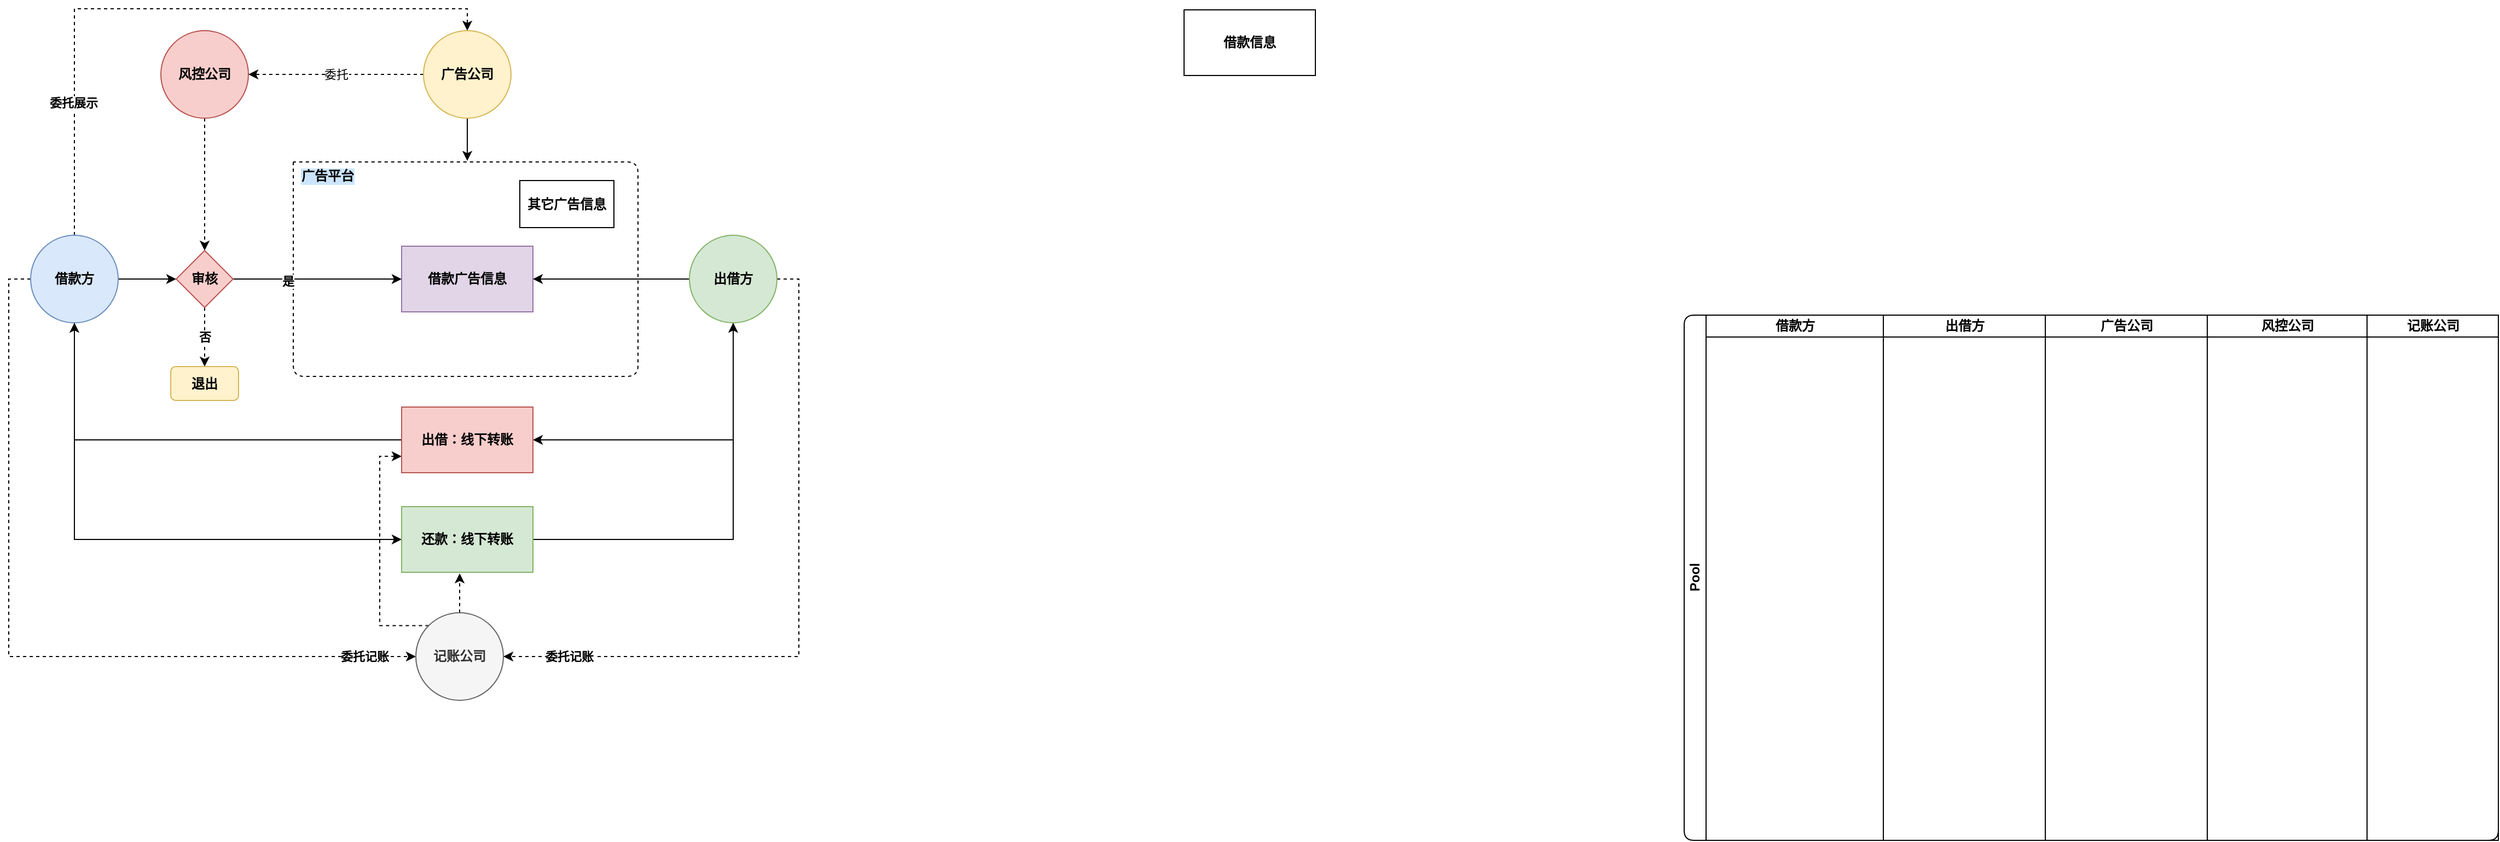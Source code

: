 <mxfile version="13.0.1" type="github">
  <diagram id="ckfXY8xdF6HMiDo0OfL2" name="Page-1">
    <mxGraphModel dx="1822" dy="362" grid="0" gridSize="10" guides="1" tooltips="1" connect="1" arrows="1" fold="1" page="0" pageScale="1" pageWidth="827" pageHeight="1169" math="0" shadow="0">
      <root>
        <mxCell id="0" />
        <mxCell id="1" parent="0" />
        <mxCell id="n2W3-XKyU9g3LvurngLY-2" value="借款广告信息" style="rounded=0;whiteSpace=wrap;html=1;fontStyle=1;fillColor=#e1d5e7;strokeColor=#9673a6;" vertex="1" parent="1">
          <mxGeometry x="174" y="770" width="120" height="60" as="geometry" />
        </mxCell>
        <mxCell id="n2W3-XKyU9g3LvurngLY-44" style="edgeStyle=orthogonalEdgeStyle;rounded=0;orthogonalLoop=1;jettySize=auto;html=1;exitX=0.5;exitY=1;exitDx=0;exitDy=0;entryX=0;entryY=0.5;entryDx=0;entryDy=0;" edge="1" parent="1" source="n2W3-XKyU9g3LvurngLY-4" target="n2W3-XKyU9g3LvurngLY-43">
          <mxGeometry relative="1" as="geometry" />
        </mxCell>
        <mxCell id="n2W3-XKyU9g3LvurngLY-47" style="edgeStyle=orthogonalEdgeStyle;rounded=0;orthogonalLoop=1;jettySize=auto;html=1;exitX=0;exitY=0.5;exitDx=0;exitDy=0;entryX=0;entryY=0.5;entryDx=0;entryDy=0;dashed=1;" edge="1" parent="1" source="n2W3-XKyU9g3LvurngLY-4" target="n2W3-XKyU9g3LvurngLY-7">
          <mxGeometry relative="1" as="geometry" />
        </mxCell>
        <mxCell id="n2W3-XKyU9g3LvurngLY-48" value="委托记账" style="edgeLabel;html=1;align=center;verticalAlign=middle;resizable=0;points=[];fontStyle=1" vertex="1" connectable="0" parent="n2W3-XKyU9g3LvurngLY-47">
          <mxGeometry x="0.278" y="2" relative="1" as="geometry">
            <mxPoint x="219" y="2" as="offset" />
          </mxGeometry>
        </mxCell>
        <mxCell id="n2W3-XKyU9g3LvurngLY-52" style="edgeStyle=orthogonalEdgeStyle;rounded=0;orthogonalLoop=1;jettySize=auto;html=1;exitX=1;exitY=0.5;exitDx=0;exitDy=0;" edge="1" parent="1" source="n2W3-XKyU9g3LvurngLY-4" target="n2W3-XKyU9g3LvurngLY-17">
          <mxGeometry relative="1" as="geometry" />
        </mxCell>
        <mxCell id="n2W3-XKyU9g3LvurngLY-53" style="edgeStyle=orthogonalEdgeStyle;rounded=0;orthogonalLoop=1;jettySize=auto;html=1;exitX=0.5;exitY=0;exitDx=0;exitDy=0;entryX=0.5;entryY=0;entryDx=0;entryDy=0;dashed=1;" edge="1" parent="1" source="n2W3-XKyU9g3LvurngLY-4" target="n2W3-XKyU9g3LvurngLY-10">
          <mxGeometry relative="1" as="geometry" />
        </mxCell>
        <mxCell id="n2W3-XKyU9g3LvurngLY-54" value="委托展示" style="edgeLabel;html=1;align=center;verticalAlign=middle;resizable=0;points=[];fontStyle=1" vertex="1" connectable="0" parent="n2W3-XKyU9g3LvurngLY-53">
          <mxGeometry x="-0.587" y="1" relative="1" as="geometry">
            <mxPoint as="offset" />
          </mxGeometry>
        </mxCell>
        <mxCell id="n2W3-XKyU9g3LvurngLY-4" value="借款方" style="ellipse;whiteSpace=wrap;html=1;aspect=fixed;fillColor=#dae8fc;strokeColor=#6c8ebf;fontStyle=1" vertex="1" parent="1">
          <mxGeometry x="-165" y="760" width="80" height="80" as="geometry" />
        </mxCell>
        <mxCell id="n2W3-XKyU9g3LvurngLY-27" style="edgeStyle=orthogonalEdgeStyle;rounded=0;orthogonalLoop=1;jettySize=auto;html=1;exitX=0;exitY=0.5;exitDx=0;exitDy=0;entryX=1;entryY=0.5;entryDx=0;entryDy=0;" edge="1" parent="1" source="n2W3-XKyU9g3LvurngLY-5" target="n2W3-XKyU9g3LvurngLY-2">
          <mxGeometry relative="1" as="geometry" />
        </mxCell>
        <mxCell id="n2W3-XKyU9g3LvurngLY-41" style="edgeStyle=orthogonalEdgeStyle;rounded=0;orthogonalLoop=1;jettySize=auto;html=1;exitX=0.5;exitY=1;exitDx=0;exitDy=0;entryX=1;entryY=0.5;entryDx=0;entryDy=0;" edge="1" parent="1" source="n2W3-XKyU9g3LvurngLY-5" target="n2W3-XKyU9g3LvurngLY-30">
          <mxGeometry relative="1" as="geometry" />
        </mxCell>
        <mxCell id="n2W3-XKyU9g3LvurngLY-46" style="edgeStyle=orthogonalEdgeStyle;rounded=0;orthogonalLoop=1;jettySize=auto;html=1;exitX=1;exitY=0.5;exitDx=0;exitDy=0;entryX=1;entryY=0.5;entryDx=0;entryDy=0;dashed=1;" edge="1" parent="1" source="n2W3-XKyU9g3LvurngLY-5" target="n2W3-XKyU9g3LvurngLY-7">
          <mxGeometry relative="1" as="geometry" />
        </mxCell>
        <mxCell id="n2W3-XKyU9g3LvurngLY-49" value="委托记账" style="edgeLabel;html=1;align=center;verticalAlign=middle;resizable=0;points=[];fontStyle=1" vertex="1" connectable="0" parent="n2W3-XKyU9g3LvurngLY-46">
          <mxGeometry x="0.813" relative="1" as="geometry">
            <mxPoint as="offset" />
          </mxGeometry>
        </mxCell>
        <mxCell id="n2W3-XKyU9g3LvurngLY-5" value="出借方" style="ellipse;whiteSpace=wrap;html=1;aspect=fixed;fillColor=#d5e8d4;strokeColor=#82b366;fontStyle=1" vertex="1" parent="1">
          <mxGeometry x="437" y="760" width="80" height="80" as="geometry" />
        </mxCell>
        <mxCell id="n2W3-XKyU9g3LvurngLY-18" style="edgeStyle=orthogonalEdgeStyle;rounded=0;orthogonalLoop=1;jettySize=auto;html=1;exitX=0.5;exitY=1;exitDx=0;exitDy=0;entryX=0.5;entryY=0;entryDx=0;entryDy=0;dashed=1;" edge="1" parent="1" source="n2W3-XKyU9g3LvurngLY-6" target="n2W3-XKyU9g3LvurngLY-17">
          <mxGeometry relative="1" as="geometry" />
        </mxCell>
        <mxCell id="n2W3-XKyU9g3LvurngLY-6" value="风控公司" style="ellipse;whiteSpace=wrap;html=1;aspect=fixed;fillColor=#f8cecc;strokeColor=#b85450;fontStyle=1" vertex="1" parent="1">
          <mxGeometry x="-46" y="573" width="80" height="80" as="geometry" />
        </mxCell>
        <mxCell id="n2W3-XKyU9g3LvurngLY-50" style="edgeStyle=orthogonalEdgeStyle;rounded=0;orthogonalLoop=1;jettySize=auto;html=1;exitX=0.5;exitY=0;exitDx=0;exitDy=0;entryX=0.442;entryY=1.017;entryDx=0;entryDy=0;entryPerimeter=0;dashed=1;" edge="1" parent="1" source="n2W3-XKyU9g3LvurngLY-7" target="n2W3-XKyU9g3LvurngLY-43">
          <mxGeometry relative="1" as="geometry" />
        </mxCell>
        <mxCell id="n2W3-XKyU9g3LvurngLY-51" style="edgeStyle=orthogonalEdgeStyle;rounded=0;orthogonalLoop=1;jettySize=auto;html=1;exitX=0;exitY=0;exitDx=0;exitDy=0;entryX=0;entryY=0.75;entryDx=0;entryDy=0;dashed=1;" edge="1" parent="1" source="n2W3-XKyU9g3LvurngLY-7" target="n2W3-XKyU9g3LvurngLY-30">
          <mxGeometry relative="1" as="geometry">
            <Array as="points">
              <mxPoint x="154" y="1117" />
              <mxPoint x="154" y="962" />
            </Array>
          </mxGeometry>
        </mxCell>
        <mxCell id="n2W3-XKyU9g3LvurngLY-7" value="记账公司" style="ellipse;whiteSpace=wrap;html=1;aspect=fixed;fillColor=#f5f5f5;strokeColor=#666666;fontColor=#333333;fontStyle=1" vertex="1" parent="1">
          <mxGeometry x="187" y="1105" width="80" height="80" as="geometry" />
        </mxCell>
        <mxCell id="n2W3-XKyU9g3LvurngLY-8" value="借款信息" style="rounded=0;whiteSpace=wrap;html=1;fontStyle=1" vertex="1" parent="1">
          <mxGeometry x="889" y="554" width="120" height="60" as="geometry" />
        </mxCell>
        <mxCell id="n2W3-XKyU9g3LvurngLY-13" style="edgeStyle=orthogonalEdgeStyle;rounded=0;orthogonalLoop=1;jettySize=auto;html=1;exitX=0.5;exitY=1;exitDx=0;exitDy=0;" edge="1" parent="1" source="n2W3-XKyU9g3LvurngLY-10">
          <mxGeometry relative="1" as="geometry">
            <mxPoint x="234" y="692" as="targetPoint" />
          </mxGeometry>
        </mxCell>
        <mxCell id="n2W3-XKyU9g3LvurngLY-24" value="委托" style="edgeStyle=orthogonalEdgeStyle;rounded=0;orthogonalLoop=1;jettySize=auto;html=1;exitX=0;exitY=0.5;exitDx=0;exitDy=0;dashed=1;" edge="1" parent="1" source="n2W3-XKyU9g3LvurngLY-10" target="n2W3-XKyU9g3LvurngLY-6">
          <mxGeometry relative="1" as="geometry" />
        </mxCell>
        <mxCell id="n2W3-XKyU9g3LvurngLY-10" value="广告公司" style="ellipse;whiteSpace=wrap;html=1;aspect=fixed;fontStyle=1;fillColor=#fff2cc;strokeColor=#d6b656;" vertex="1" parent="1">
          <mxGeometry x="194" y="573" width="80" height="80" as="geometry" />
        </mxCell>
        <mxCell id="n2W3-XKyU9g3LvurngLY-11" value="" style="endArrow=none;dashed=1;html=1;" edge="1" parent="1">
          <mxGeometry width="50" height="50" relative="1" as="geometry">
            <mxPoint x="75" y="693" as="sourcePoint" />
            <mxPoint x="75" y="693" as="targetPoint" />
            <Array as="points">
              <mxPoint x="75" y="889" />
              <mxPoint x="390" y="889" />
              <mxPoint x="390" y="693" />
            </Array>
          </mxGeometry>
        </mxCell>
        <mxCell id="n2W3-XKyU9g3LvurngLY-20" style="edgeStyle=orthogonalEdgeStyle;rounded=0;orthogonalLoop=1;jettySize=auto;html=1;exitX=1;exitY=0.5;exitDx=0;exitDy=0;" edge="1" parent="1" source="n2W3-XKyU9g3LvurngLY-17" target="n2W3-XKyU9g3LvurngLY-2">
          <mxGeometry relative="1" as="geometry" />
        </mxCell>
        <mxCell id="n2W3-XKyU9g3LvurngLY-23" value="是" style="edgeLabel;html=1;align=center;verticalAlign=middle;resizable=0;points=[];fontStyle=1" vertex="1" connectable="0" parent="n2W3-XKyU9g3LvurngLY-20">
          <mxGeometry x="-0.358" y="-2" relative="1" as="geometry">
            <mxPoint as="offset" />
          </mxGeometry>
        </mxCell>
        <mxCell id="n2W3-XKyU9g3LvurngLY-26" value="否" style="edgeStyle=orthogonalEdgeStyle;rounded=0;orthogonalLoop=1;jettySize=auto;html=1;exitX=0.5;exitY=1;exitDx=0;exitDy=0;dashed=1;fontStyle=1" edge="1" parent="1" source="n2W3-XKyU9g3LvurngLY-17" target="n2W3-XKyU9g3LvurngLY-25">
          <mxGeometry relative="1" as="geometry">
            <Array as="points">
              <mxPoint x="-6" y="836" />
              <mxPoint x="-6" y="836" />
            </Array>
          </mxGeometry>
        </mxCell>
        <mxCell id="n2W3-XKyU9g3LvurngLY-17" value="审核" style="rhombus;whiteSpace=wrap;html=1;fontStyle=1;fillColor=#f8cecc;strokeColor=#b85450;" vertex="1" parent="1">
          <mxGeometry x="-32" y="774" width="52" height="52" as="geometry" />
        </mxCell>
        <mxCell id="n2W3-XKyU9g3LvurngLY-21" value="广告平台" style="text;html=1;strokeColor=none;fillColor=none;align=center;verticalAlign=middle;whiteSpace=wrap;rounded=1;fontStyle=1;labelBackgroundColor=#CCE5FF;shadow=1;glass=0;strokeWidth=1;" vertex="1" parent="1">
          <mxGeometry x="77" y="696" width="59" height="20" as="geometry" />
        </mxCell>
        <mxCell id="n2W3-XKyU9g3LvurngLY-22" value="其它广告信息" style="rounded=0;whiteSpace=wrap;html=1;fontStyle=1;" vertex="1" parent="1">
          <mxGeometry x="282" y="710" width="86" height="43" as="geometry" />
        </mxCell>
        <mxCell id="n2W3-XKyU9g3LvurngLY-25" value="退出" style="rounded=1;whiteSpace=wrap;html=1;shadow=0;glass=0;labelBackgroundColor=none;strokeWidth=1;fontStyle=1;fillColor=#fff2cc;strokeColor=#d6b656;" vertex="1" parent="1">
          <mxGeometry x="-37" y="880" width="62" height="31" as="geometry" />
        </mxCell>
        <mxCell id="n2W3-XKyU9g3LvurngLY-42" style="edgeStyle=orthogonalEdgeStyle;rounded=0;orthogonalLoop=1;jettySize=auto;html=1;exitX=0;exitY=0.5;exitDx=0;exitDy=0;entryX=0.5;entryY=1;entryDx=0;entryDy=0;" edge="1" parent="1" source="n2W3-XKyU9g3LvurngLY-30" target="n2W3-XKyU9g3LvurngLY-4">
          <mxGeometry relative="1" as="geometry" />
        </mxCell>
        <mxCell id="n2W3-XKyU9g3LvurngLY-30" value="出借：线下转账" style="rounded=0;whiteSpace=wrap;html=1;fontStyle=1;fillColor=#f8cecc;strokeColor=#b85450;" vertex="1" parent="1">
          <mxGeometry x="174" y="917" width="120" height="60" as="geometry" />
        </mxCell>
        <mxCell id="n2W3-XKyU9g3LvurngLY-35" value="Pool" style="swimlane;html=1;childLayout=stackLayout;resizeParent=1;resizeParentMax=0;startSize=20;horizontal=0;horizontalStack=1;rounded=1;shadow=0;glass=0;labelBackgroundColor=none;strokeWidth=1;" vertex="1" parent="1">
          <mxGeometry x="1346" y="833" width="744" height="480" as="geometry" />
        </mxCell>
        <mxCell id="n2W3-XKyU9g3LvurngLY-36" value="借款方" style="swimlane;html=1;startSize=20;" vertex="1" parent="n2W3-XKyU9g3LvurngLY-35">
          <mxGeometry x="20" width="162" height="480" as="geometry" />
        </mxCell>
        <mxCell id="n2W3-XKyU9g3LvurngLY-37" value="出借方" style="swimlane;html=1;startSize=20;" vertex="1" parent="n2W3-XKyU9g3LvurngLY-35">
          <mxGeometry x="182" width="148" height="480" as="geometry" />
        </mxCell>
        <mxCell id="n2W3-XKyU9g3LvurngLY-38" value="广告公司" style="swimlane;html=1;startSize=20;" vertex="1" parent="n2W3-XKyU9g3LvurngLY-35">
          <mxGeometry x="330" width="148" height="480" as="geometry" />
        </mxCell>
        <mxCell id="n2W3-XKyU9g3LvurngLY-39" value="风控公司" style="swimlane;html=1;startSize=20;" vertex="1" parent="n2W3-XKyU9g3LvurngLY-35">
          <mxGeometry x="478" width="146" height="480" as="geometry" />
        </mxCell>
        <mxCell id="n2W3-XKyU9g3LvurngLY-40" value="记账公司" style="swimlane;html=1;startSize=20;" vertex="1" parent="n2W3-XKyU9g3LvurngLY-35">
          <mxGeometry x="624" width="120" height="480" as="geometry" />
        </mxCell>
        <mxCell id="n2W3-XKyU9g3LvurngLY-45" style="edgeStyle=orthogonalEdgeStyle;rounded=0;orthogonalLoop=1;jettySize=auto;html=1;exitX=1;exitY=0.5;exitDx=0;exitDy=0;entryX=0.5;entryY=1;entryDx=0;entryDy=0;" edge="1" parent="1" source="n2W3-XKyU9g3LvurngLY-43" target="n2W3-XKyU9g3LvurngLY-5">
          <mxGeometry relative="1" as="geometry" />
        </mxCell>
        <mxCell id="n2W3-XKyU9g3LvurngLY-43" value="还款：线下转账" style="rounded=0;whiteSpace=wrap;html=1;fontStyle=1;fillColor=#d5e8d4;strokeColor=#82b366;" vertex="1" parent="1">
          <mxGeometry x="174" y="1008" width="120" height="60" as="geometry" />
        </mxCell>
      </root>
    </mxGraphModel>
  </diagram>
</mxfile>
